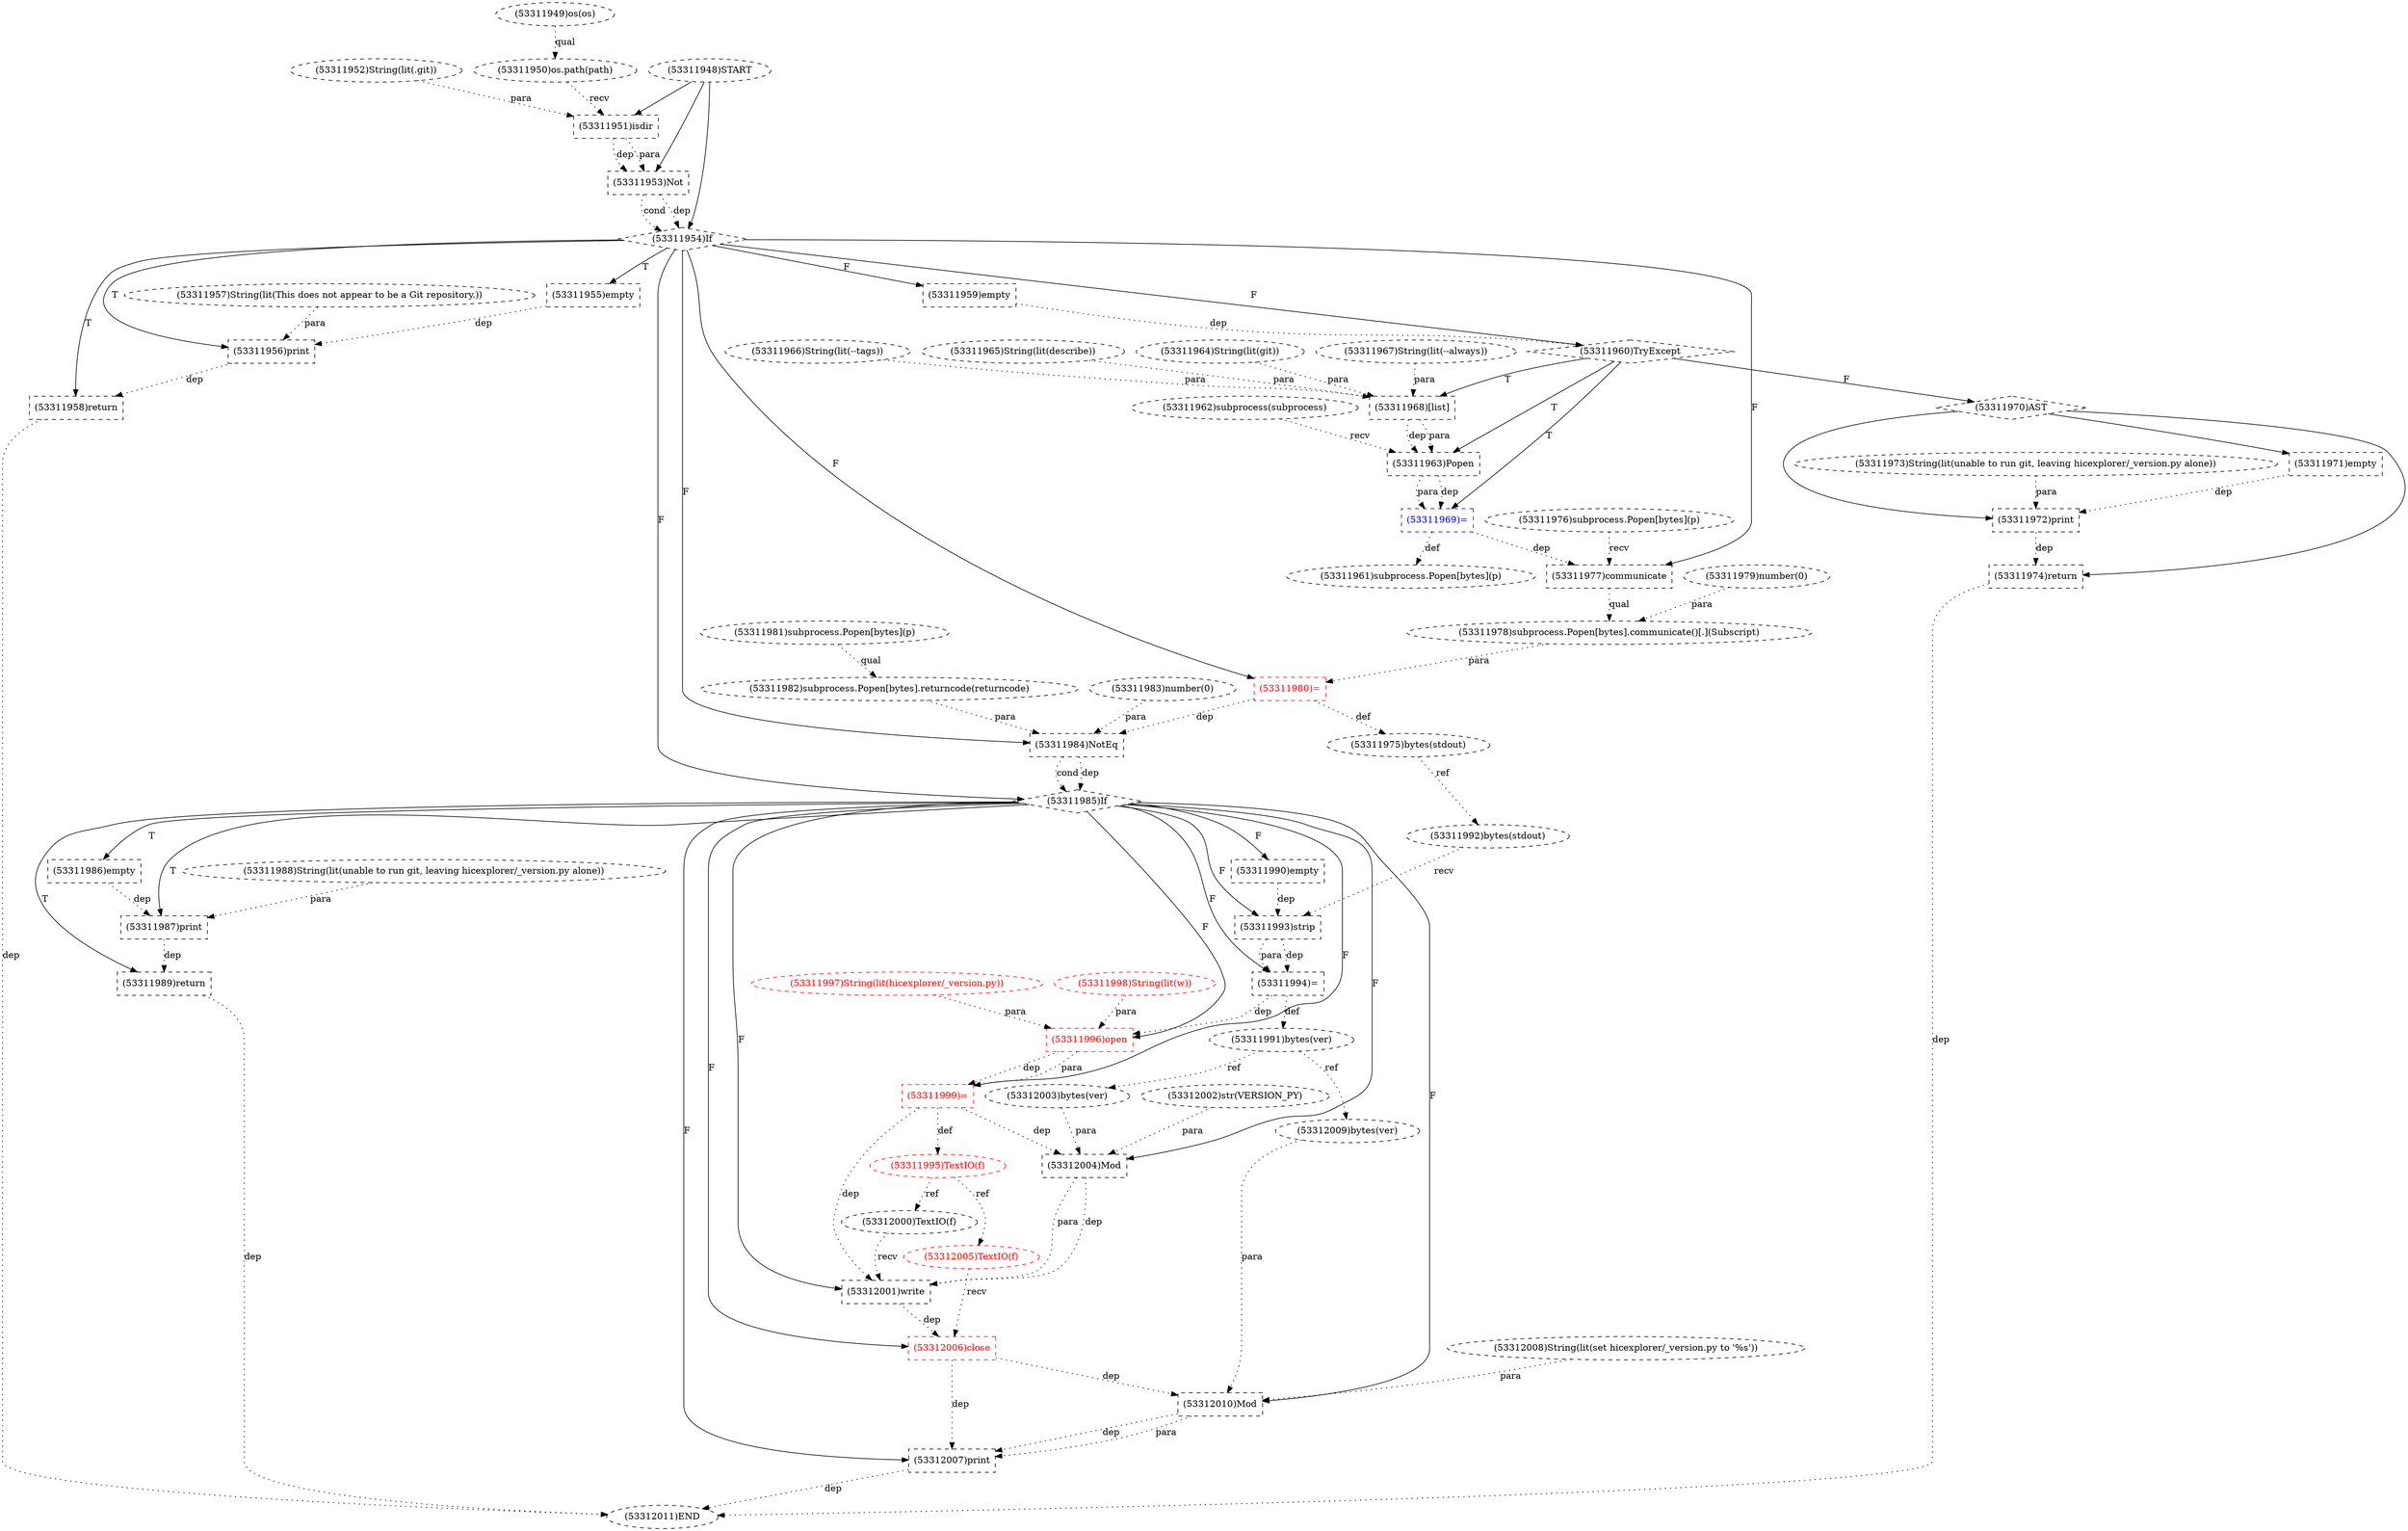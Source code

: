 digraph G {
1 [label="(53311992)bytes(stdout)" shape=ellipse style=dashed]
2 [label="(53311989)return" shape=box style=dashed]
3 [label="(53312002)str(VERSION_PY)" shape=ellipse style=dashed]
4 [label="(53311966)String(lit(--tags))" shape=ellipse style=dashed]
5 [label="(53311988)String(lit(unable to run git, leaving hicexplorer/_version.py alone))" shape=ellipse style=dashed]
6 [label="(53311990)empty" shape=box style=dashed]
7 [label="(53311969)=" shape=box style=dashed color=blue fontcolor=blue]
8 [label="(53311996)open" shape=box style=dashed color=red fontcolor=red]
9 [label="(53311958)return" shape=box style=dashed]
10 [label="(53311952)String(lit(.git))" shape=ellipse style=dashed]
11 [label="(53312001)write" shape=box style=dashed]
12 [label="(53311983)number(0)" shape=ellipse style=dashed]
13 [label="(53311956)print" shape=box style=dashed]
14 [label="(53311977)communicate" shape=box style=dashed]
15 [label="(53312006)close" shape=box style=dashed color=red fontcolor=red]
16 [label="(53311961)subprocess.Popen[bytes](p)" shape=ellipse style=dashed]
17 [label="(53311965)String(lit(describe))" shape=ellipse style=dashed]
18 [label="(53311955)empty" shape=box style=dashed]
19 [label="(53311981)subprocess.Popen[bytes](p)" shape=ellipse style=dashed]
20 [label="(53311979)number(0)" shape=ellipse style=dashed]
21 [label="(53311972)print" shape=box style=dashed]
22 [label="(53311976)subprocess.Popen[bytes](p)" shape=ellipse style=dashed]
23 [label="(53311960)TryExcept" shape=diamond style=dashed]
24 [label="(53311964)String(lit(git))" shape=ellipse style=dashed]
25 [label="(53311973)String(lit(unable to run git, leaving hicexplorer/_version.py alone))" shape=ellipse style=dashed]
26 [label="(53311978)subprocess.Popen[bytes].communicate()[.](Subscript)" shape=ellipse style=dashed]
27 [label="(53311975)bytes(stdout)" shape=ellipse style=dashed]
28 [label="(53311993)strip" shape=box style=dashed]
29 [label="(53311997)String(lit(hicexplorer/_version.py))" shape=ellipse style=dashed color=red fontcolor=red]
30 [label="(53311962)subprocess(subprocess)" shape=ellipse style=dashed]
31 [label="(53311982)subprocess.Popen[bytes].returncode(returncode)" shape=ellipse style=dashed]
32 [label="(53312000)TextIO(f)" shape=ellipse style=dashed]
33 [label="(53311957)String(lit(This does not appear to be a Git repository.))" shape=ellipse style=dashed]
34 [label="(53312008)String(lit(set hicexplorer/_version.py to '%s'))" shape=ellipse style=dashed]
35 [label="(53311970)AST" shape=diamond style=dashed]
36 [label="(53312003)bytes(ver)" shape=ellipse style=dashed]
37 [label="(53311999)=" shape=box style=dashed color=red fontcolor=red]
38 [label="(53311971)empty" shape=box style=dashed]
39 [label="(53311954)If" shape=diamond style=dashed]
40 [label="(53311986)empty" shape=box style=dashed]
41 [label="(53311980)=" shape=box style=dashed color=red fontcolor=red]
42 [label="(53311963)Popen" shape=box style=dashed]
43 [label="(53312011)END" style=dashed]
44 [label="(53311953)Not" shape=box style=dashed]
45 [label="(53311967)String(lit(--always))" shape=ellipse style=dashed]
46 [label="(53311968)[list]" shape=box style=dashed]
47 [label="(53311949)os(os)" shape=ellipse style=dashed]
48 [label="(53312009)bytes(ver)" shape=ellipse style=dashed]
49 [label="(53311987)print" shape=box style=dashed]
50 [label="(53311984)NotEq" shape=box style=dashed]
51 [label="(53311985)If" shape=diamond style=dashed]
52 [label="(53311994)=" shape=box style=dashed color=black fontcolor=black]
53 [label="(53311998)String(lit(w))" shape=ellipse style=dashed color=red fontcolor=red]
54 [label="(53312005)TextIO(f)" shape=ellipse style=dashed color=red fontcolor=red]
55 [label="(53311948)START" style=dashed]
56 [label="(53312007)print" shape=box style=dashed]
57 [label="(53312004)Mod" shape=box style=dashed]
58 [label="(53311951)isdir" shape=box style=dashed]
59 [label="(53311974)return" shape=box style=dashed]
60 [label="(53312010)Mod" shape=box style=dashed]
61 [label="(53311959)empty" shape=box style=dashed]
62 [label="(53311995)TextIO(f)" shape=ellipse style=dashed color=red fontcolor=red]
63 [label="(53311950)os.path(path)" shape=ellipse style=dashed]
64 [label="(53311991)bytes(ver)" shape=ellipse style=dashed]
27 -> 1 [label="ref" style=dotted];
51 -> 2 [label="T"];
49 -> 2 [label="dep" style=dotted];
51 -> 6 [label="F"];
23 -> 7 [label="T"];
42 -> 7 [label="dep" style=dotted];
42 -> 7 [label="para" style=dotted];
51 -> 8 [label="F"];
29 -> 8 [label="para" style=dotted];
53 -> 8 [label="para" style=dotted];
52 -> 8 [label="dep" style=dotted];
39 -> 9 [label="T"];
13 -> 9 [label="dep" style=dotted];
51 -> 11 [label="F"];
32 -> 11 [label="recv" style=dotted];
57 -> 11 [label="dep" style=dotted];
57 -> 11 [label="para" style=dotted];
37 -> 11 [label="dep" style=dotted];
39 -> 13 [label="T"];
33 -> 13 [label="para" style=dotted];
18 -> 13 [label="dep" style=dotted];
39 -> 14 [label="F"];
22 -> 14 [label="recv" style=dotted];
7 -> 14 [label="dep" style=dotted];
51 -> 15 [label="F"];
54 -> 15 [label="recv" style=dotted];
11 -> 15 [label="dep" style=dotted];
7 -> 16 [label="def" style=dotted];
39 -> 18 [label="T"];
35 -> 21 [label="" style=solid];
25 -> 21 [label="para" style=dotted];
38 -> 21 [label="dep" style=dotted];
39 -> 23 [label="F"];
61 -> 23 [label="dep" style=dotted];
14 -> 26 [label="qual" style=dotted];
20 -> 26 [label="para" style=dotted];
41 -> 27 [label="def" style=dotted];
51 -> 28 [label="F"];
1 -> 28 [label="recv" style=dotted];
6 -> 28 [label="dep" style=dotted];
19 -> 31 [label="qual" style=dotted];
62 -> 32 [label="ref" style=dotted];
23 -> 35 [label="F"];
64 -> 36 [label="ref" style=dotted];
51 -> 37 [label="F"];
8 -> 37 [label="dep" style=dotted];
8 -> 37 [label="para" style=dotted];
35 -> 38 [label="" style=solid];
55 -> 39 [label="" style=solid];
44 -> 39 [label="dep" style=dotted];
44 -> 39 [label="cond" style=dotted];
51 -> 40 [label="T"];
39 -> 41 [label="F"];
26 -> 41 [label="para" style=dotted];
23 -> 42 [label="T"];
30 -> 42 [label="recv" style=dotted];
46 -> 42 [label="dep" style=dotted];
46 -> 42 [label="para" style=dotted];
2 -> 43 [label="dep" style=dotted];
59 -> 43 [label="dep" style=dotted];
9 -> 43 [label="dep" style=dotted];
56 -> 43 [label="dep" style=dotted];
55 -> 44 [label="" style=solid];
58 -> 44 [label="dep" style=dotted];
58 -> 44 [label="para" style=dotted];
23 -> 46 [label="T"];
24 -> 46 [label="para" style=dotted];
17 -> 46 [label="para" style=dotted];
4 -> 46 [label="para" style=dotted];
45 -> 46 [label="para" style=dotted];
64 -> 48 [label="ref" style=dotted];
51 -> 49 [label="T"];
5 -> 49 [label="para" style=dotted];
40 -> 49 [label="dep" style=dotted];
39 -> 50 [label="F"];
31 -> 50 [label="para" style=dotted];
12 -> 50 [label="para" style=dotted];
41 -> 50 [label="dep" style=dotted];
39 -> 51 [label="F"];
50 -> 51 [label="dep" style=dotted];
50 -> 51 [label="cond" style=dotted];
51 -> 52 [label="F"];
28 -> 52 [label="dep" style=dotted];
28 -> 52 [label="para" style=dotted];
62 -> 54 [label="ref" style=dotted];
51 -> 56 [label="F"];
60 -> 56 [label="dep" style=dotted];
60 -> 56 [label="para" style=dotted];
15 -> 56 [label="dep" style=dotted];
51 -> 57 [label="F"];
3 -> 57 [label="para" style=dotted];
36 -> 57 [label="para" style=dotted];
37 -> 57 [label="dep" style=dotted];
55 -> 58 [label="" style=solid];
63 -> 58 [label="recv" style=dotted];
10 -> 58 [label="para" style=dotted];
35 -> 59 [label="" style=solid];
21 -> 59 [label="dep" style=dotted];
51 -> 60 [label="F"];
34 -> 60 [label="para" style=dotted];
48 -> 60 [label="para" style=dotted];
15 -> 60 [label="dep" style=dotted];
39 -> 61 [label="F"];
37 -> 62 [label="def" style=dotted];
47 -> 63 [label="qual" style=dotted];
52 -> 64 [label="def" style=dotted];
}